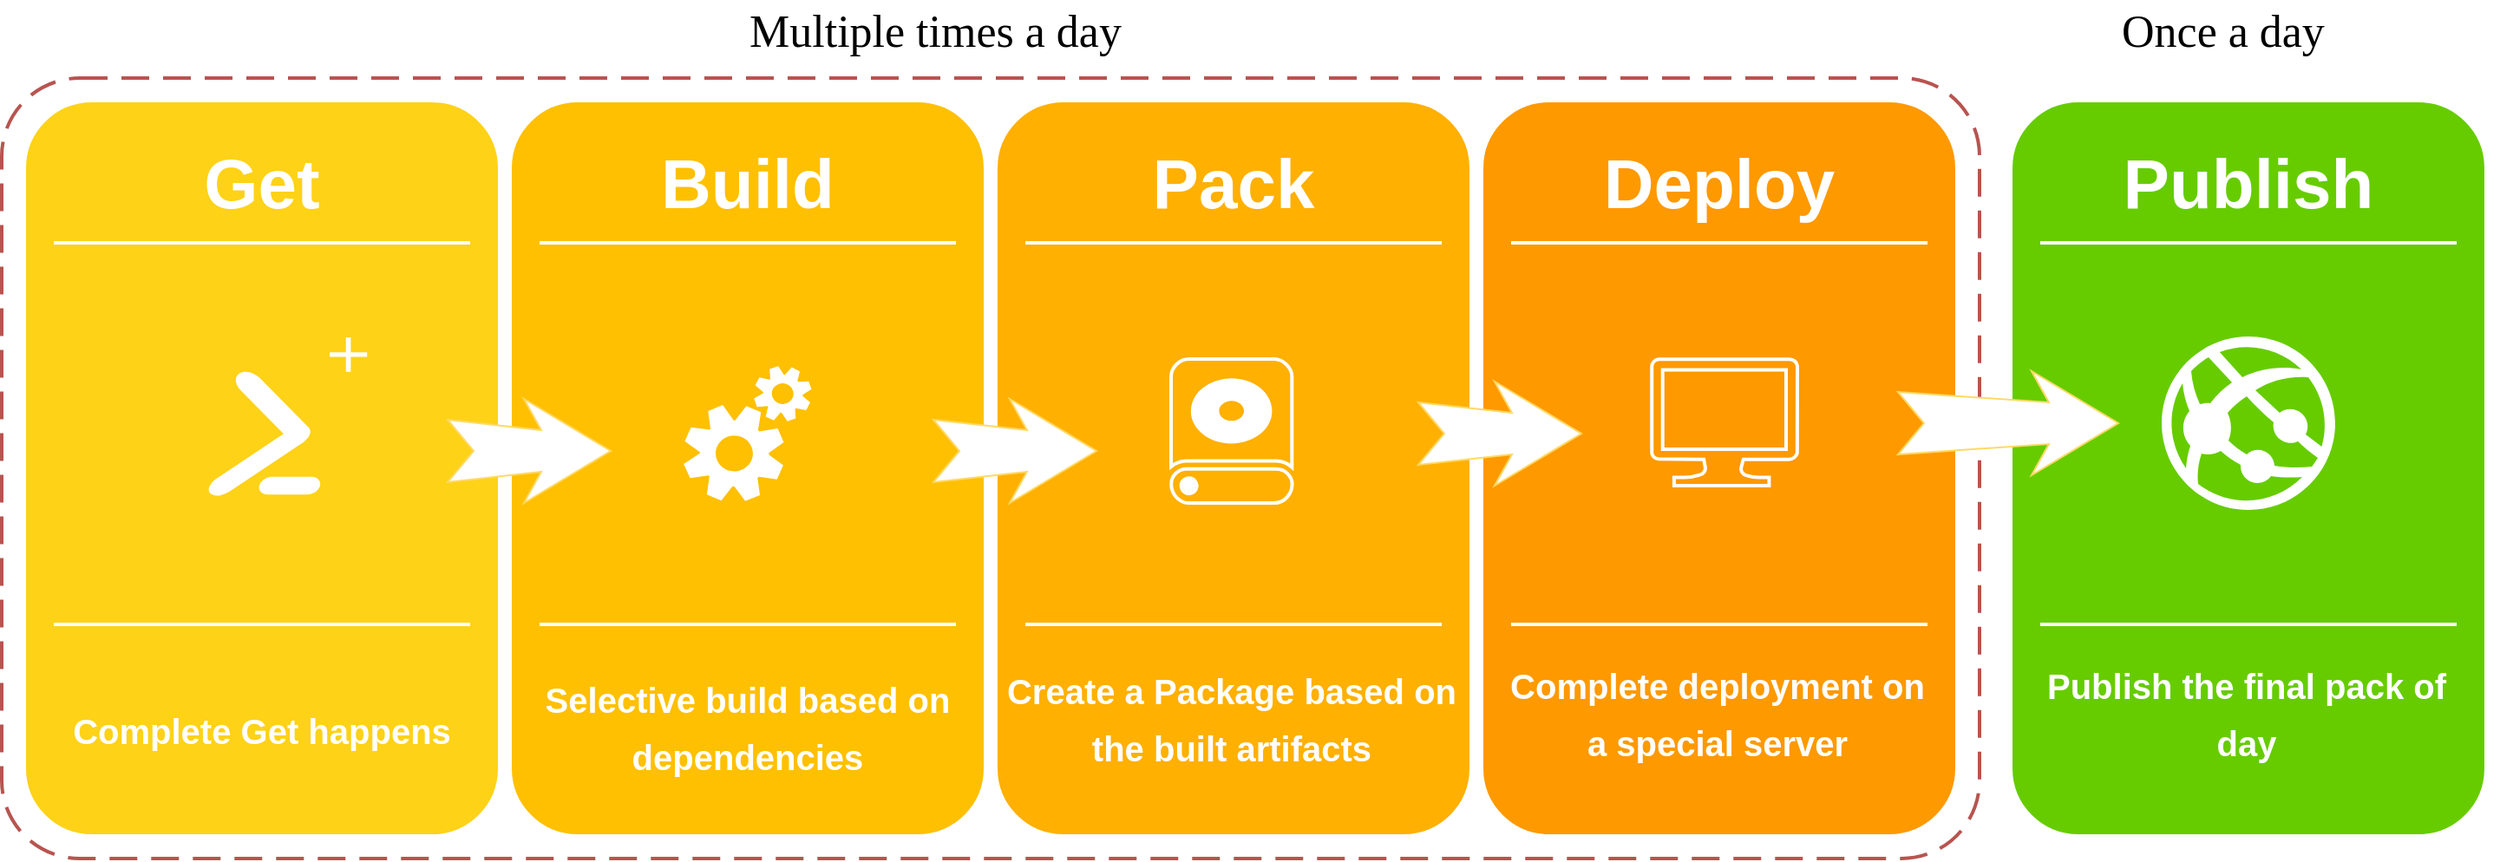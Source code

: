 <mxfile version="10.6.9" type="github"><diagram name="Page-1" id="12e1b939-464a-85fe-373e-61e167be1490"><mxGraphModel dx="1919" dy="1151" grid="1" gridSize="10" guides="1" tooltips="1" connect="1" arrows="1" fold="1" page="1" pageScale="1.5" pageWidth="1169" pageHeight="826" background="#ffffff" math="0" shadow="0"><root><mxCell id="0"/><mxCell id="1" parent="0"/><mxCell id="8q8uq4TSclYM9WKj-i22-25" value="" style="rounded=1;arcSize=10;dashed=1;strokeColor=#b85450;fillColor=none;dashPattern=8 4;strokeWidth=2;fontFamily=Tahoma;fontSize=999;" vertex="1" parent="1"><mxGeometry x="150" y="430" width="1140" height="450" as="geometry"/></mxCell><mxCell id="60da8b9f42644d3a-2" value="" style="whiteSpace=wrap;html=1;rounded=1;shadow=0;strokeWidth=8;fontSize=20;align=center;fillColor=#FED217;strokeColor=#FFFFFF;" parent="1" vertex="1"><mxGeometry x="160" y="440" width="280" height="430" as="geometry"/></mxCell><mxCell id="60da8b9f42644d3a-3" value="&lt;font style=&quot;font-size: 40px&quot;&gt;Get&lt;/font&gt;" style="text;html=1;strokeColor=none;fillColor=none;align=center;verticalAlign=middle;whiteSpace=wrap;rounded=0;shadow=0;fontSize=27;fontColor=#FFFFFF;fontStyle=1" parent="1" vertex="1"><mxGeometry x="160" y="460" width="280" height="60" as="geometry"/></mxCell><mxCell id="60da8b9f42644d3a-6" value="" style="line;strokeWidth=2;html=1;rounded=0;shadow=0;fontSize=27;align=center;fillColor=none;strokeColor=#FFFFFF;" parent="1" vertex="1"><mxGeometry x="180" y="520" width="240" height="10" as="geometry"/></mxCell><mxCell id="60da8b9f42644d3a-7" value="" style="line;strokeWidth=2;html=1;rounded=0;shadow=0;fontSize=27;align=center;fillColor=none;strokeColor=#FFFFFF;" parent="1" vertex="1"><mxGeometry x="180" y="740" width="240" height="10" as="geometry"/></mxCell><mxCell id="60da8b9f42644d3a-17" value="" style="whiteSpace=wrap;html=1;rounded=1;shadow=0;strokeWidth=8;fontSize=20;align=center;fillColor=#FFC001;strokeColor=#FFFFFF;" parent="1" vertex="1"><mxGeometry x="440" y="440" width="280" height="430" as="geometry"/></mxCell><mxCell id="60da8b9f42644d3a-18" value="&lt;font style=&quot;font-size: 40px&quot;&gt;Build&lt;/font&gt;" style="text;html=1;strokeColor=none;fillColor=none;align=center;verticalAlign=middle;whiteSpace=wrap;rounded=0;shadow=0;fontSize=27;fontColor=#FFFFFF;fontStyle=1" parent="1" vertex="1"><mxGeometry x="440" y="460" width="280" height="60" as="geometry"/></mxCell><mxCell id="60da8b9f42644d3a-20" value="" style="line;strokeWidth=2;html=1;rounded=0;shadow=0;fontSize=27;align=center;fillColor=none;strokeColor=#FFFFFF;" parent="1" vertex="1"><mxGeometry x="460" y="520" width="240" height="10" as="geometry"/></mxCell><mxCell id="60da8b9f42644d3a-21" value="" style="line;strokeWidth=2;html=1;rounded=0;shadow=0;fontSize=27;align=center;fillColor=none;strokeColor=#FFFFFF;" parent="1" vertex="1"><mxGeometry x="460" y="740" width="240" height="10" as="geometry"/></mxCell><mxCell id="60da8b9f42644d3a-24" value="" style="whiteSpace=wrap;html=1;rounded=1;shadow=0;strokeWidth=8;fontSize=20;align=center;fillColor=#FFB001;strokeColor=#FFFFFF;" parent="1" vertex="1"><mxGeometry x="720" y="440" width="280" height="430" as="geometry"/></mxCell><mxCell id="60da8b9f42644d3a-25" value="&lt;font style=&quot;font-size: 40px&quot;&gt;Pack&lt;/font&gt;" style="text;html=1;strokeColor=none;fillColor=none;align=center;verticalAlign=middle;whiteSpace=wrap;rounded=0;shadow=0;fontSize=27;fontColor=#FFFFFF;fontStyle=1" parent="1" vertex="1"><mxGeometry x="720" y="460" width="280" height="60" as="geometry"/></mxCell><mxCell id="60da8b9f42644d3a-27" value="" style="line;strokeWidth=2;html=1;rounded=0;shadow=0;fontSize=27;align=center;fillColor=none;strokeColor=#FFFFFF;" parent="1" vertex="1"><mxGeometry x="740" y="520" width="240" height="10" as="geometry"/></mxCell><mxCell id="60da8b9f42644d3a-28" value="" style="line;strokeWidth=2;html=1;rounded=0;shadow=0;fontSize=27;align=center;fillColor=none;strokeColor=#FFFFFF;" parent="1" vertex="1"><mxGeometry x="740" y="740" width="240" height="10" as="geometry"/></mxCell><mxCell id="60da8b9f42644d3a-31" value="" style="whiteSpace=wrap;html=1;rounded=1;shadow=0;strokeWidth=8;fontSize=20;align=center;fillColor=#FE9900;strokeColor=#FFFFFF;" parent="1" vertex="1"><mxGeometry x="1000" y="440" width="280" height="430" as="geometry"/></mxCell><mxCell id="60da8b9f42644d3a-32" value="&lt;font style=&quot;font-size: 40px&quot;&gt;Deploy&lt;/font&gt;" style="text;html=1;strokeColor=none;fillColor=none;align=center;verticalAlign=middle;whiteSpace=wrap;rounded=0;shadow=0;fontSize=27;fontColor=#FFFFFF;fontStyle=1" parent="1" vertex="1"><mxGeometry x="1000" y="460" width="280" height="60" as="geometry"/></mxCell><mxCell id="60da8b9f42644d3a-34" value="" style="line;strokeWidth=2;html=1;rounded=0;shadow=0;fontSize=27;align=center;fillColor=none;strokeColor=#FFFFFF;" parent="1" vertex="1"><mxGeometry x="1020" y="520" width="240" height="10" as="geometry"/></mxCell><mxCell id="60da8b9f42644d3a-35" value="" style="line;strokeWidth=2;html=1;rounded=0;shadow=0;fontSize=27;align=center;fillColor=none;strokeColor=#FFFFFF;" parent="1" vertex="1"><mxGeometry x="1020" y="740" width="240" height="10" as="geometry"/></mxCell><mxCell id="l1ExAL5kqMvH6Qpv9Zun-3" value="" style="shadow=0;dashed=0;html=1;strokeColor=none;fillColor=#FED217;labelPosition=center;verticalLabelPosition=bottom;verticalAlign=top;align=center;outlineConnect=0;shape=mxgraph.veeam.2d.powershell_extension;" parent="1" vertex="1"><mxGeometry x="230" y="570.5" width="140" height="129" as="geometry"/></mxCell><mxCell id="l1ExAL5kqMvH6Qpv9Zun-4" value="" style="shadow=0;dashed=0;html=1;strokeColor=none;fillColor=#FFC001;labelPosition=center;verticalLabelPosition=bottom;verticalAlign=top;align=center;outlineConnect=0;shape=mxgraph.veeam.automated_testing;" parent="1" vertex="1"><mxGeometry x="527" y="584" width="106" height="102" as="geometry"/></mxCell><mxCell id="l1ExAL5kqMvH6Qpv9Zun-6" value="" style="shadow=0;dashed=0;html=1;strokeColor=#FFFFFF;fillColor=#FFB001;labelPosition=center;verticalLabelPosition=bottom;verticalAlign=top;align=center;outlineConnect=0;shape=mxgraph.veeam.2d.hard_drive;strokeWidth=2;" parent="1" vertex="1"><mxGeometry x="824" y="592" width="70" height="83" as="geometry"/></mxCell><mxCell id="l1ExAL5kqMvH6Qpv9Zun-9" value="" style="verticalLabelPosition=bottom;html=1;verticalAlign=top;align=center;strokeColor=#FFFFFF;fillColor=#FE9900;shape=mxgraph.azure.computer;pointerEvents=1;strokeWidth=2;" parent="1" vertex="1"><mxGeometry x="1101" y="592" width="84" height="73" as="geometry"/></mxCell><mxCell id="l1ExAL5kqMvH6Qpv9Zun-15" value="&lt;span style=&quot;font-size: 20px&quot;&gt;Complete&amp;nbsp;Get happens&lt;/span&gt;" style="text;html=1;strokeColor=none;fillColor=none;align=center;verticalAlign=middle;whiteSpace=wrap;rounded=0;shadow=0;fontSize=27;fontColor=#FFFFFF;fontStyle=1" parent="1" vertex="1"><mxGeometry x="160" y="775" width="280" height="60" as="geometry"/></mxCell><mxCell id="l1ExAL5kqMvH6Qpv9Zun-16" value="&lt;span style=&quot;font-size: 20px&quot;&gt;Selective build based on dependencies&lt;/span&gt;" style="text;html=1;strokeColor=none;fillColor=none;align=center;verticalAlign=middle;whiteSpace=wrap;rounded=0;shadow=0;fontSize=27;fontColor=#FFFFFF;fontStyle=1" parent="1" vertex="1"><mxGeometry x="440" y="770" width="280" height="65" as="geometry"/></mxCell><mxCell id="l1ExAL5kqMvH6Qpv9Zun-17" value="&lt;span style=&quot;font-size: 20px&quot;&gt;Create a Package based on the built artifacts&lt;/span&gt;" style="text;html=1;strokeColor=none;fillColor=none;align=center;verticalAlign=middle;whiteSpace=wrap;rounded=0;shadow=0;fontSize=27;fontColor=#FFFFFF;fontStyle=1" parent="1" vertex="1"><mxGeometry x="719" y="760" width="280" height="75" as="geometry"/></mxCell><mxCell id="l1ExAL5kqMvH6Qpv9Zun-18" value="&lt;span style=&quot;font-size: 20px&quot;&gt;Complete deployment on a special server&lt;/span&gt;" style="text;html=1;strokeColor=none;fillColor=none;align=center;verticalAlign=middle;whiteSpace=wrap;rounded=0;shadow=0;fontSize=27;fontColor=#FFFFFF;fontStyle=1" parent="1" vertex="1"><mxGeometry x="1014" y="765" width="250" height="60" as="geometry"/></mxCell><mxCell id="K1w14rxX9ldHmNTzFPPc-1" value="" style="html=1;shadow=0;dashed=0;align=center;verticalAlign=middle;shape=mxgraph.arrows2.stylisedArrow;dy=0.6;dx=40;notch=15;feather=0.4;strokeColor=#FFD966;" parent="1" vertex="1"><mxGeometry x="407" y="615" width="94" height="60" as="geometry"/></mxCell><mxCell id="K1w14rxX9ldHmNTzFPPc-4" value="" style="html=1;shadow=0;dashed=0;align=center;verticalAlign=middle;shape=mxgraph.arrows2.stylisedArrow;dy=0.6;dx=40;notch=15;feather=0.4;strokeColor=#FFD966;" parent="1" vertex="1"><mxGeometry x="687" y="615" width="94" height="60" as="geometry"/></mxCell><mxCell id="K1w14rxX9ldHmNTzFPPc-5" value="" style="html=1;shadow=0;dashed=0;align=center;verticalAlign=middle;shape=mxgraph.arrows2.stylisedArrow;dy=0.6;dx=40;notch=15;feather=0.4;strokeColor=#FFD966;" parent="1" vertex="1"><mxGeometry x="966.5" y="605" width="94" height="60" as="geometry"/></mxCell><mxCell id="8q8uq4TSclYM9WKj-i22-11" value="" style="whiteSpace=wrap;html=1;rounded=1;shadow=0;strokeWidth=8;fontSize=20;align=center;fillColor=#66CC00;strokeColor=#FFFFFF;" vertex="1" parent="1"><mxGeometry x="1305" y="440" width="280" height="430" as="geometry"/></mxCell><mxCell id="8q8uq4TSclYM9WKj-i22-12" value="&lt;font style=&quot;font-size: 40px&quot;&gt;Publish&lt;/font&gt;" style="text;html=1;strokeColor=none;fillColor=none;align=center;verticalAlign=middle;whiteSpace=wrap;rounded=0;shadow=0;fontSize=27;fontColor=#FFFFFF;fontStyle=1" vertex="1" parent="1"><mxGeometry x="1305" y="460" width="280" height="60" as="geometry"/></mxCell><mxCell id="8q8uq4TSclYM9WKj-i22-13" value="" style="line;strokeWidth=2;html=1;rounded=0;shadow=0;fontSize=27;align=center;fillColor=none;strokeColor=#FFFFFF;" vertex="1" parent="1"><mxGeometry x="1325" y="520" width="240" height="10" as="geometry"/></mxCell><mxCell id="8q8uq4TSclYM9WKj-i22-14" value="" style="line;strokeWidth=2;html=1;rounded=0;shadow=0;fontSize=27;align=center;fillColor=none;strokeColor=#FFFFFF;" vertex="1" parent="1"><mxGeometry x="1325" y="740" width="240" height="10" as="geometry"/></mxCell><mxCell id="8q8uq4TSclYM9WKj-i22-16" value="&lt;span style=&quot;font-size: 20px&quot;&gt;Publish the final pack of day&lt;/span&gt;" style="text;html=1;strokeColor=none;fillColor=none;align=center;verticalAlign=middle;whiteSpace=wrap;rounded=0;shadow=0;fontSize=27;fontColor=#FFFFFF;fontStyle=1" vertex="1" parent="1"><mxGeometry x="1319" y="765" width="250" height="60" as="geometry"/></mxCell><mxCell id="8q8uq4TSclYM9WKj-i22-28" value="Multiple times a day" style="text;html=1;resizable=0;points=[];autosize=1;align=left;verticalAlign=top;spacingTop=-4;fontSize=26;fontFamily=Tahoma;strokeWidth=1;" vertex="1" parent="1"><mxGeometry x="579" y="385" width="250" height="30" as="geometry"/></mxCell><mxCell id="8q8uq4TSclYM9WKj-i22-30" value="" style="html=1;shadow=0;dashed=0;align=center;verticalAlign=middle;shape=mxgraph.arrows2.stylisedArrow;dy=0.6;dx=40;notch=15;feather=0.4;strokeColor=#FFD966;" vertex="1" parent="1"><mxGeometry x="1243" y="599" width="127" height="60" as="geometry"/></mxCell><mxCell id="8q8uq4TSclYM9WKj-i22-31" value="Once a day" style="text;html=1;resizable=0;points=[];autosize=1;align=left;verticalAlign=top;spacingTop=-4;fontSize=26;fontFamily=Tahoma;strokeWidth=1;" vertex="1" parent="1"><mxGeometry x="1370" y="385" width="140" height="30" as="geometry"/></mxCell><mxCell id="8q8uq4TSclYM9WKj-i22-38" value="" style="verticalLabelPosition=bottom;html=1;verticalAlign=top;align=center;strokeColor=none;fillColor=#FFFFFF;shape=mxgraph.azure.azure_website;pointerEvents=1;fontFamily=Tahoma;fontSize=26;" vertex="1" parent="1"><mxGeometry x="1395" y="579" width="100" height="100" as="geometry"/></mxCell></root></mxGraphModel></diagram></mxfile>